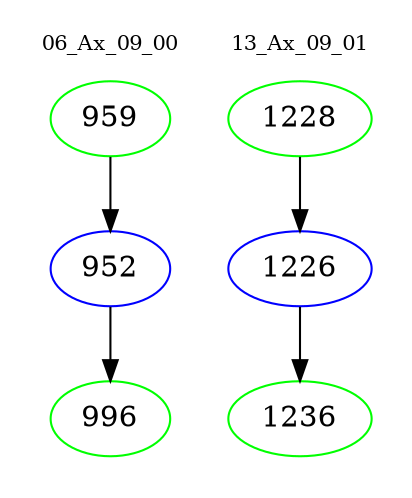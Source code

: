 digraph{
subgraph cluster_0 {
color = white
label = "06_Ax_09_00";
fontsize=10;
T0_959 [label="959", color="green"]
T0_959 -> T0_952 [color="black"]
T0_952 [label="952", color="blue"]
T0_952 -> T0_996 [color="black"]
T0_996 [label="996", color="green"]
}
subgraph cluster_1 {
color = white
label = "13_Ax_09_01";
fontsize=10;
T1_1228 [label="1228", color="green"]
T1_1228 -> T1_1226 [color="black"]
T1_1226 [label="1226", color="blue"]
T1_1226 -> T1_1236 [color="black"]
T1_1236 [label="1236", color="green"]
}
}
